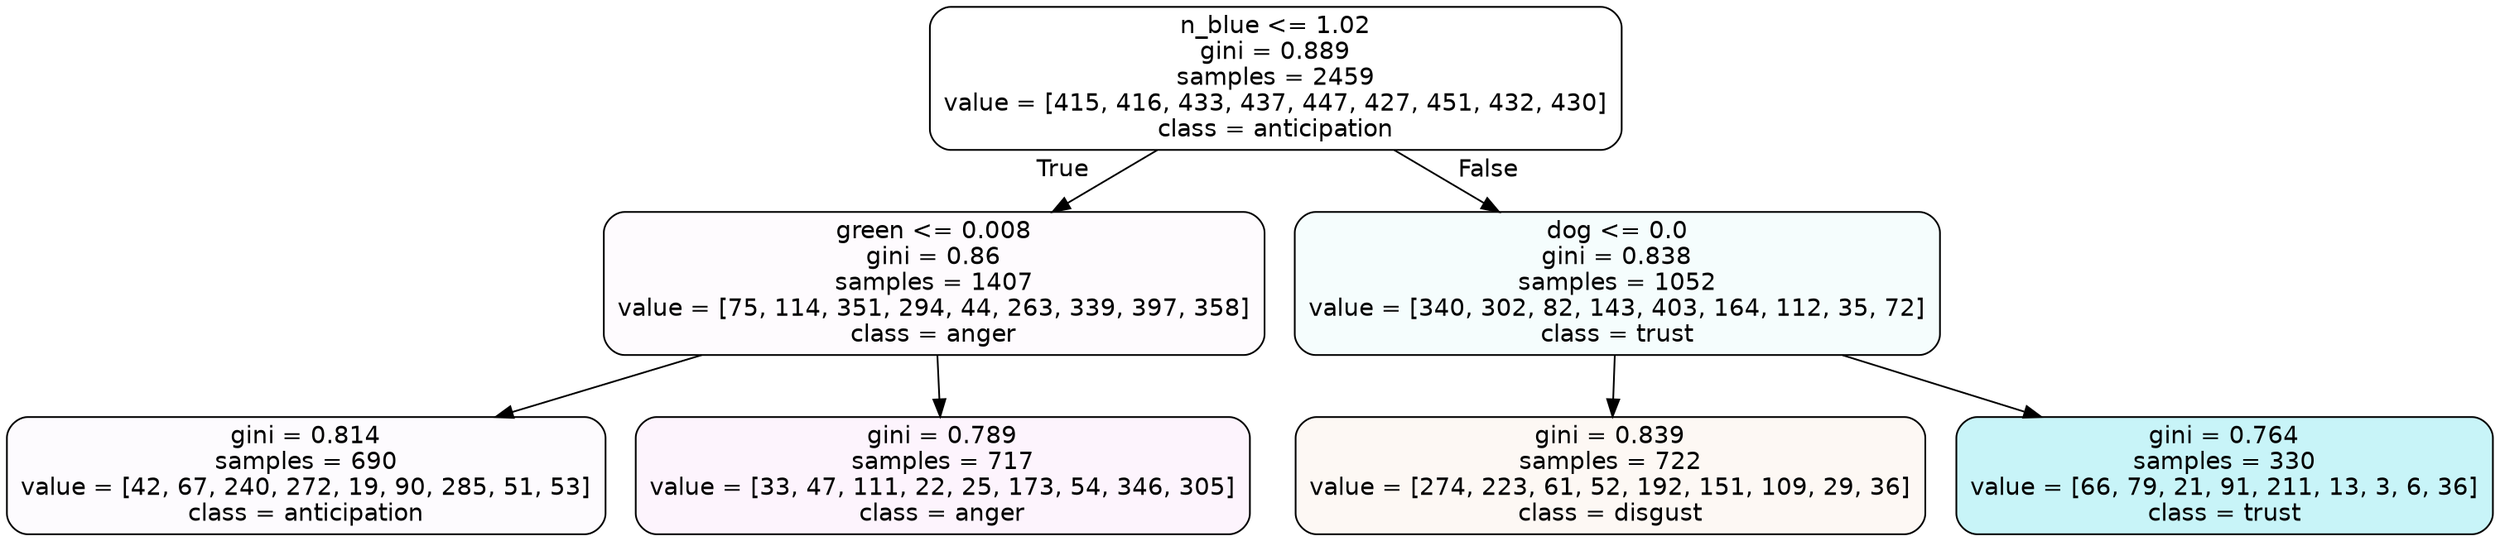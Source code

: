 digraph Tree {
node [shape=box, style="filled, rounded", color="black", fontname=helvetica] ;
edge [fontname=helvetica] ;
0 [label="n_blue <= 1.02\ngini = 0.889\nsamples = 2459\nvalue = [415, 416, 433, 437, 447, 427, 451, 432, 430]\nclass = anticipation", fillcolor="#8139e500"] ;
1 [label="green <= 0.008\ngini = 0.86\nsamples = 1407\nvalue = [75, 114, 351, 294, 44, 263, 339, 397, 358]\nclass = anger", fillcolor="#e539d705"] ;
0 -> 1 [labeldistance=2.5, labelangle=45, headlabel="True"] ;
2 [label="gini = 0.814\nsamples = 690\nvalue = [42, 67, 240, 272, 19, 90, 285, 51, 53]\nclass = anticipation", fillcolor="#8139e504"] ;
1 -> 2 ;
3 [label="gini = 0.789\nsamples = 717\nvalue = [33, 47, 111, 22, 25, 173, 54, 346, 305]\nclass = anger", fillcolor="#e539d70d"] ;
1 -> 3 ;
4 [label="dog <= 0.0\ngini = 0.838\nsamples = 1052\nvalue = [340, 302, 82, 143, 403, 164, 112, 35, 72]\nclass = trust", fillcolor="#39d7e50c"] ;
0 -> 4 [labeldistance=2.5, labelangle=-45, headlabel="False"] ;
5 [label="gini = 0.839\nsamples = 722\nvalue = [274, 223, 61, 52, 192, 151, 109, 29, 36]\nclass = disgust", fillcolor="#e581390e"] ;
4 -> 5 ;
6 [label="gini = 0.764\nsamples = 330\nvalue = [66, 79, 21, 91, 211, 13, 3, 6, 36]\nclass = trust", fillcolor="#39d7e546"] ;
4 -> 6 ;
}